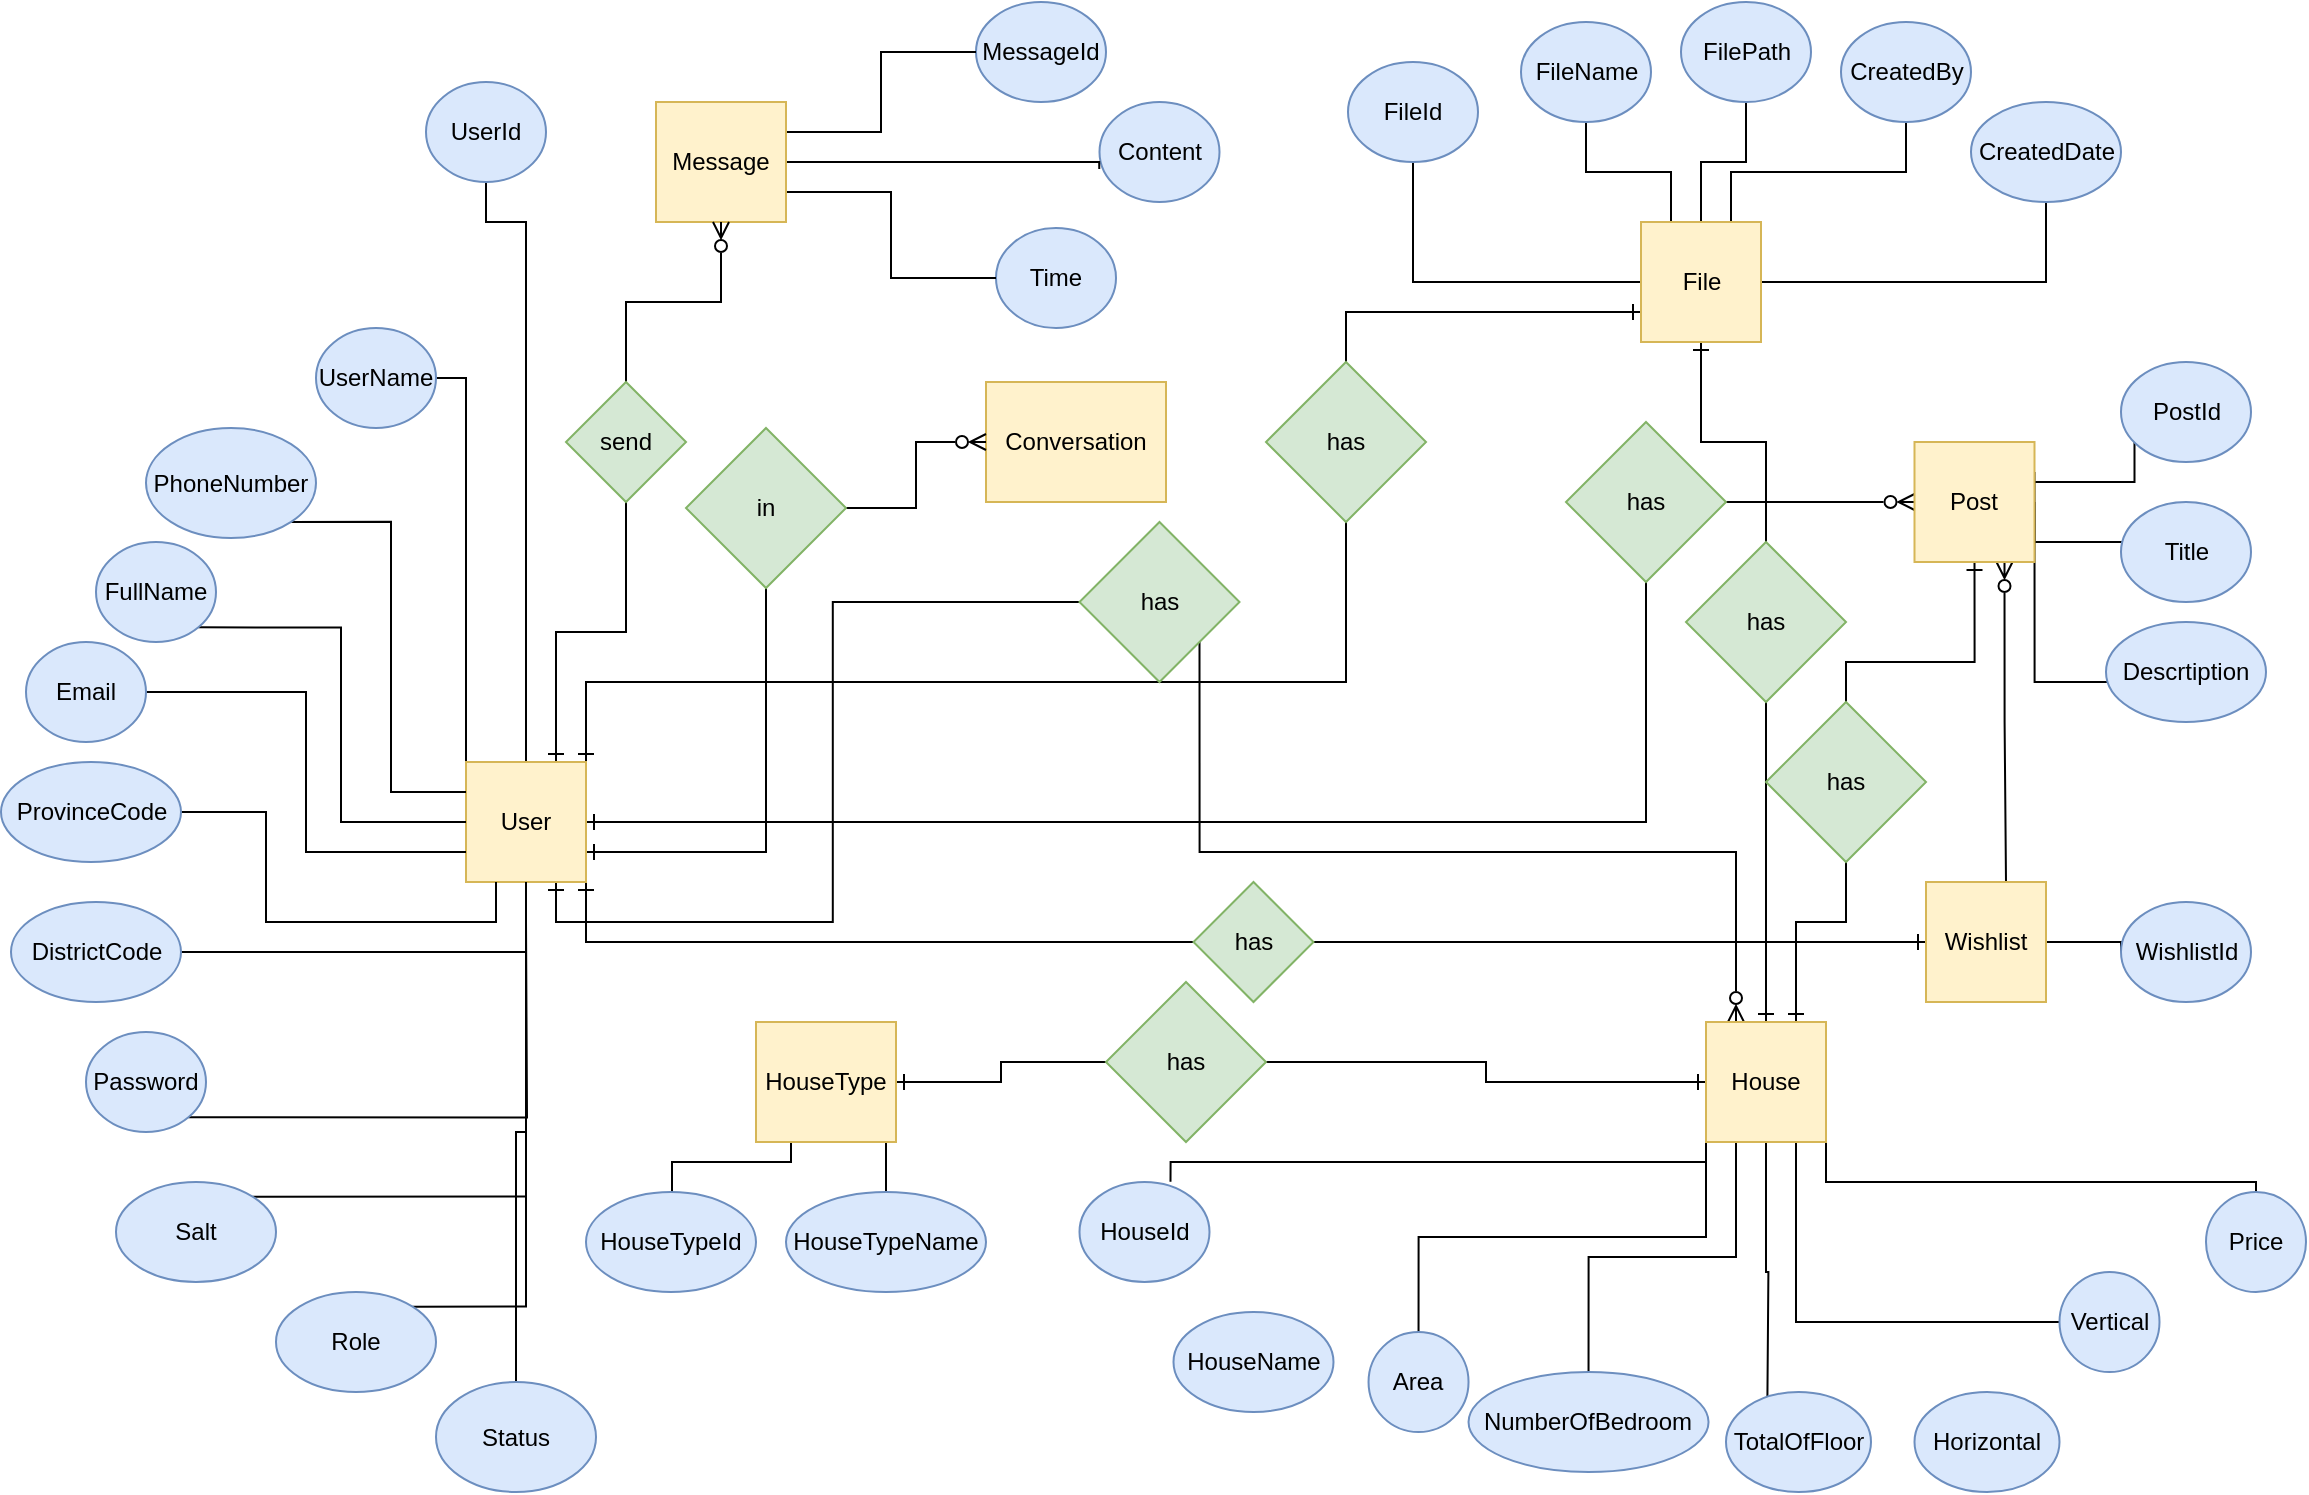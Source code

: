 <mxfile version="19.0.3" type="device"><diagram id="FmdwxySDSCKp9Opaka83" name="Page-1"><mxGraphModel dx="1483" dy="916" grid="1" gridSize="10" guides="1" tooltips="1" connect="1" arrows="1" fold="1" page="1" pageScale="1" pageWidth="850" pageHeight="1100" math="0" shadow="0"><root><mxCell id="0"/><mxCell id="1" parent="0"/><mxCell id="vothqKepjaV7IMrri9B3-199" style="edgeStyle=orthogonalEdgeStyle;rounded=0;orthogonalLoop=1;jettySize=auto;html=1;exitX=1;exitY=0.5;exitDx=0;exitDy=0;entryX=0.5;entryY=1;entryDx=0;entryDy=0;startArrow=ERone;startFill=0;endArrow=none;endFill=0;strokeColor=default;" parent="1" source="vothqKepjaV7IMrri9B3-1" target="vothqKepjaV7IMrri9B3-181" edge="1"><mxGeometry relative="1" as="geometry"><Array as="points"><mxPoint x="930" y="720"/></Array></mxGeometry></mxCell><mxCell id="vothqKepjaV7IMrri9B3-203" style="edgeStyle=orthogonalEdgeStyle;rounded=0;orthogonalLoop=1;jettySize=auto;html=1;exitX=1;exitY=0;exitDx=0;exitDy=0;entryX=0.5;entryY=1;entryDx=0;entryDy=0;startArrow=ERone;startFill=0;endArrow=none;endFill=0;strokeColor=default;" parent="1" source="vothqKepjaV7IMrri9B3-1" target="vothqKepjaV7IMrri9B3-153" edge="1"><mxGeometry relative="1" as="geometry"><Array as="points"><mxPoint x="400" y="650"/><mxPoint x="780" y="650"/></Array></mxGeometry></mxCell><mxCell id="vothqKepjaV7IMrri9B3-208" style="edgeStyle=orthogonalEdgeStyle;rounded=0;orthogonalLoop=1;jettySize=auto;html=1;exitX=0.75;exitY=1;exitDx=0;exitDy=0;entryX=0;entryY=0.5;entryDx=0;entryDy=0;startArrow=ERone;startFill=0;endArrow=none;endFill=0;strokeColor=default;" parent="1" source="vothqKepjaV7IMrri9B3-1" target="vothqKepjaV7IMrri9B3-186" edge="1"><mxGeometry relative="1" as="geometry"/></mxCell><mxCell id="vothqKepjaV7IMrri9B3-209" style="edgeStyle=orthogonalEdgeStyle;rounded=0;orthogonalLoop=1;jettySize=auto;html=1;exitX=1;exitY=0.75;exitDx=0;exitDy=0;entryX=0.5;entryY=1;entryDx=0;entryDy=0;startArrow=ERone;startFill=0;endArrow=none;endFill=0;strokeColor=default;" parent="1" source="vothqKepjaV7IMrri9B3-1" target="vothqKepjaV7IMrri9B3-151" edge="1"><mxGeometry relative="1" as="geometry"/></mxCell><mxCell id="vothqKepjaV7IMrri9B3-241" style="edgeStyle=orthogonalEdgeStyle;rounded=0;orthogonalLoop=1;jettySize=auto;html=1;exitX=0.5;exitY=0;exitDx=0;exitDy=0;entryX=0.5;entryY=1;entryDx=0;entryDy=0;startArrow=none;startFill=0;endArrow=none;endFill=0;strokeColor=default;" parent="1" source="vothqKepjaV7IMrri9B3-1" target="vothqKepjaV7IMrri9B3-2" edge="1"><mxGeometry relative="1" as="geometry"><Array as="points"><mxPoint x="370" y="420"/><mxPoint x="350" y="420"/></Array></mxGeometry></mxCell><mxCell id="vothqKepjaV7IMrri9B3-244" style="edgeStyle=orthogonalEdgeStyle;rounded=0;orthogonalLoop=1;jettySize=auto;html=1;exitX=0.25;exitY=0;exitDx=0;exitDy=0;entryX=1;entryY=0.5;entryDx=0;entryDy=0;startArrow=none;startFill=0;endArrow=none;endFill=0;strokeColor=default;" parent="1" source="vothqKepjaV7IMrri9B3-1" target="vothqKepjaV7IMrri9B3-9" edge="1"><mxGeometry relative="1" as="geometry"><Array as="points"><mxPoint x="340" y="690"/><mxPoint x="340" y="498"/></Array></mxGeometry></mxCell><mxCell id="rPkwIW3yIsVWiHmnb6V8-9" style="edgeStyle=orthogonalEdgeStyle;rounded=0;orthogonalLoop=1;jettySize=auto;html=1;exitX=1;exitY=1;exitDx=0;exitDy=0;entryX=0;entryY=0.5;entryDx=0;entryDy=0;startArrow=ERone;startFill=0;endArrow=none;endFill=0;" parent="1" source="vothqKepjaV7IMrri9B3-1" target="rPkwIW3yIsVWiHmnb6V8-8" edge="1"><mxGeometry relative="1" as="geometry"/></mxCell><mxCell id="sPiIAonS0oE09B1eWnh9-6" style="edgeStyle=orthogonalEdgeStyle;rounded=0;orthogonalLoop=1;jettySize=auto;html=1;exitX=0.75;exitY=0;exitDx=0;exitDy=0;entryX=0.5;entryY=1;entryDx=0;entryDy=0;endArrow=none;endFill=0;startArrow=ERone;startFill=0;" edge="1" parent="1" source="vothqKepjaV7IMrri9B3-1" target="sPiIAonS0oE09B1eWnh9-4"><mxGeometry relative="1" as="geometry"/></mxCell><mxCell id="vothqKepjaV7IMrri9B3-1" value="User" style="rounded=0;whiteSpace=wrap;html=1;fillColor=#fff2cc;strokeColor=#d6b656;" parent="1" vertex="1"><mxGeometry x="340" y="690" width="60" height="60" as="geometry"/></mxCell><mxCell id="vothqKepjaV7IMrri9B3-2" value="UserId" style="ellipse;whiteSpace=wrap;html=1;fillColor=#dae8fc;strokeColor=#6c8ebf;" parent="1" vertex="1"><mxGeometry x="320" y="350" width="60" height="50" as="geometry"/></mxCell><mxCell id="vothqKepjaV7IMrri9B3-250" style="edgeStyle=orthogonalEdgeStyle;rounded=0;orthogonalLoop=1;jettySize=auto;html=1;exitX=1;exitY=1;exitDx=0;exitDy=0;startArrow=none;startFill=0;endArrow=none;endFill=0;strokeColor=default;" parent="1" source="vothqKepjaV7IMrri9B3-3" edge="1"><mxGeometry relative="1" as="geometry"><mxPoint x="370.0" y="770" as="targetPoint"/></mxGeometry></mxCell><mxCell id="vothqKepjaV7IMrri9B3-3" value="Password" style="ellipse;whiteSpace=wrap;html=1;fillColor=#dae8fc;strokeColor=#6c8ebf;" parent="1" vertex="1"><mxGeometry x="150" y="825" width="60" height="50" as="geometry"/></mxCell><mxCell id="vothqKepjaV7IMrri9B3-249" style="edgeStyle=orthogonalEdgeStyle;rounded=0;orthogonalLoop=1;jettySize=auto;html=1;exitX=1;exitY=0.5;exitDx=0;exitDy=0;entryX=0.5;entryY=1;entryDx=0;entryDy=0;startArrow=none;startFill=0;endArrow=none;endFill=0;strokeColor=default;" parent="1" source="vothqKepjaV7IMrri9B3-4" target="vothqKepjaV7IMrri9B3-1" edge="1"><mxGeometry relative="1" as="geometry"/></mxCell><mxCell id="vothqKepjaV7IMrri9B3-4" value="DistrictCode" style="ellipse;whiteSpace=wrap;html=1;fillColor=#dae8fc;strokeColor=#6c8ebf;" parent="1" vertex="1"><mxGeometry x="112.5" y="760" width="85" height="50" as="geometry"/></mxCell><mxCell id="vothqKepjaV7IMrri9B3-248" style="edgeStyle=orthogonalEdgeStyle;rounded=0;orthogonalLoop=1;jettySize=auto;html=1;exitX=1;exitY=0.5;exitDx=0;exitDy=0;entryX=0.25;entryY=1;entryDx=0;entryDy=0;startArrow=none;startFill=0;endArrow=none;endFill=0;strokeColor=default;" parent="1" source="vothqKepjaV7IMrri9B3-5" target="vothqKepjaV7IMrri9B3-1" edge="1"><mxGeometry relative="1" as="geometry"><Array as="points"><mxPoint x="240" y="715"/><mxPoint x="240" y="770"/><mxPoint x="355" y="770"/></Array></mxGeometry></mxCell><mxCell id="vothqKepjaV7IMrri9B3-5" value="ProvinceCode" style="ellipse;whiteSpace=wrap;html=1;fillColor=#dae8fc;strokeColor=#6c8ebf;" parent="1" vertex="1"><mxGeometry x="107.5" y="690" width="90" height="50" as="geometry"/></mxCell><mxCell id="vothqKepjaV7IMrri9B3-247" style="edgeStyle=orthogonalEdgeStyle;rounded=0;orthogonalLoop=1;jettySize=auto;html=1;entryX=0;entryY=0.75;entryDx=0;entryDy=0;startArrow=none;startFill=0;endArrow=none;endFill=0;strokeColor=default;" parent="1" source="vothqKepjaV7IMrri9B3-6" target="vothqKepjaV7IMrri9B3-1" edge="1"><mxGeometry relative="1" as="geometry"/></mxCell><mxCell id="vothqKepjaV7IMrri9B3-6" value="Email" style="ellipse;whiteSpace=wrap;html=1;fillColor=#dae8fc;strokeColor=#6c8ebf;direction=south;" parent="1" vertex="1"><mxGeometry x="120" y="630" width="60" height="50" as="geometry"/></mxCell><mxCell id="vothqKepjaV7IMrri9B3-246" style="edgeStyle=orthogonalEdgeStyle;rounded=0;orthogonalLoop=1;jettySize=auto;html=1;exitX=1;exitY=1;exitDx=0;exitDy=0;entryX=0;entryY=0.5;entryDx=0;entryDy=0;startArrow=none;startFill=0;endArrow=none;endFill=0;strokeColor=default;" parent="1" source="vothqKepjaV7IMrri9B3-7" target="vothqKepjaV7IMrri9B3-1" edge="1"><mxGeometry relative="1" as="geometry"/></mxCell><mxCell id="vothqKepjaV7IMrri9B3-7" value="FullName" style="ellipse;whiteSpace=wrap;html=1;fillColor=#dae8fc;strokeColor=#6c8ebf;" parent="1" vertex="1"><mxGeometry x="155" y="580" width="60" height="50" as="geometry"/></mxCell><mxCell id="vothqKepjaV7IMrri9B3-245" style="edgeStyle=orthogonalEdgeStyle;rounded=0;orthogonalLoop=1;jettySize=auto;html=1;exitX=1;exitY=1;exitDx=0;exitDy=0;entryX=0;entryY=0.25;entryDx=0;entryDy=0;startArrow=none;startFill=0;endArrow=none;endFill=0;strokeColor=default;" parent="1" source="vothqKepjaV7IMrri9B3-8" target="vothqKepjaV7IMrri9B3-1" edge="1"><mxGeometry relative="1" as="geometry"/></mxCell><mxCell id="vothqKepjaV7IMrri9B3-8" value="PhoneNumber" style="ellipse;whiteSpace=wrap;html=1;fillColor=#dae8fc;strokeColor=#6c8ebf;" parent="1" vertex="1"><mxGeometry x="180" y="523" width="85" height="55" as="geometry"/></mxCell><mxCell id="vothqKepjaV7IMrri9B3-9" value="UserName" style="ellipse;whiteSpace=wrap;html=1;fillColor=#dae8fc;strokeColor=#6c8ebf;" parent="1" vertex="1"><mxGeometry x="265" y="473" width="60" height="50" as="geometry"/></mxCell><mxCell id="vothqKepjaV7IMrri9B3-251" style="edgeStyle=orthogonalEdgeStyle;rounded=0;orthogonalLoop=1;jettySize=auto;html=1;exitX=1;exitY=0;exitDx=0;exitDy=0;entryX=0.5;entryY=1;entryDx=0;entryDy=0;startArrow=none;startFill=0;endArrow=none;endFill=0;strokeColor=default;" parent="1" source="vothqKepjaV7IMrri9B3-10" target="vothqKepjaV7IMrri9B3-1" edge="1"><mxGeometry relative="1" as="geometry"/></mxCell><mxCell id="vothqKepjaV7IMrri9B3-10" value="Salt" style="ellipse;whiteSpace=wrap;html=1;fillColor=#dae8fc;strokeColor=#6c8ebf;" parent="1" vertex="1"><mxGeometry x="165" y="900" width="80" height="50" as="geometry"/></mxCell><mxCell id="vothqKepjaV7IMrri9B3-252" style="edgeStyle=orthogonalEdgeStyle;rounded=0;orthogonalLoop=1;jettySize=auto;html=1;exitX=1;exitY=0;exitDx=0;exitDy=0;startArrow=none;startFill=0;endArrow=none;endFill=0;strokeColor=default;" parent="1" source="vothqKepjaV7IMrri9B3-12" target="vothqKepjaV7IMrri9B3-1" edge="1"><mxGeometry relative="1" as="geometry"/></mxCell><mxCell id="vothqKepjaV7IMrri9B3-12" value="Role" style="ellipse;whiteSpace=wrap;html=1;fillColor=#dae8fc;strokeColor=#6c8ebf;" parent="1" vertex="1"><mxGeometry x="245" y="955" width="80" height="50" as="geometry"/></mxCell><mxCell id="vothqKepjaV7IMrri9B3-253" style="edgeStyle=orthogonalEdgeStyle;rounded=0;orthogonalLoop=1;jettySize=auto;html=1;exitX=0.5;exitY=0;exitDx=0;exitDy=0;entryX=0.5;entryY=1;entryDx=0;entryDy=0;startArrow=none;startFill=0;endArrow=none;endFill=0;strokeColor=default;" parent="1" source="vothqKepjaV7IMrri9B3-13" target="vothqKepjaV7IMrri9B3-1" edge="1"><mxGeometry relative="1" as="geometry"/></mxCell><mxCell id="vothqKepjaV7IMrri9B3-13" value="Status" style="ellipse;whiteSpace=wrap;html=1;fillColor=#dae8fc;strokeColor=#6c8ebf;" parent="1" vertex="1"><mxGeometry x="325" y="1000" width="80" height="55" as="geometry"/></mxCell><mxCell id="vothqKepjaV7IMrri9B3-56" value="Conversation" style="rounded=0;whiteSpace=wrap;html=1;fillColor=#fff2cc;strokeColor=#d6b656;" parent="1" vertex="1"><mxGeometry x="600" y="500" width="90" height="60" as="geometry"/></mxCell><mxCell id="vothqKepjaV7IMrri9B3-57" value="Time" style="ellipse;whiteSpace=wrap;html=1;fillColor=#dae8fc;strokeColor=#6c8ebf;" parent="1" vertex="1"><mxGeometry x="605" y="423" width="60" height="50" as="geometry"/></mxCell><mxCell id="vothqKepjaV7IMrri9B3-62" value="MessageId" style="ellipse;whiteSpace=wrap;html=1;fillColor=#dae8fc;strokeColor=#6c8ebf;" parent="1" vertex="1"><mxGeometry x="595" y="310" width="65" height="50" as="geometry"/></mxCell><mxCell id="vothqKepjaV7IMrri9B3-79" value="Content&lt;br&gt;" style="ellipse;whiteSpace=wrap;html=1;fillColor=#dae8fc;strokeColor=#6c8ebf;" parent="1" vertex="1"><mxGeometry x="656.75" y="360" width="60" height="50" as="geometry"/></mxCell><mxCell id="vothqKepjaV7IMrri9B3-92" style="edgeStyle=orthogonalEdgeStyle;rounded=0;orthogonalLoop=1;jettySize=auto;html=1;exitX=0;exitY=0.5;exitDx=0;exitDy=0;startArrow=none;startFill=0;endArrow=none;endFill=0;strokeColor=default;" parent="1" source="vothqKepjaV7IMrri9B3-86" target="vothqKepjaV7IMrri9B3-87" edge="1"><mxGeometry relative="1" as="geometry"/></mxCell><mxCell id="vothqKepjaV7IMrri9B3-93" style="edgeStyle=orthogonalEdgeStyle;rounded=0;orthogonalLoop=1;jettySize=auto;html=1;exitX=0.25;exitY=0;exitDx=0;exitDy=0;startArrow=none;startFill=0;endArrow=none;endFill=0;strokeColor=default;" parent="1" source="vothqKepjaV7IMrri9B3-86" target="vothqKepjaV7IMrri9B3-88" edge="1"><mxGeometry relative="1" as="geometry"/></mxCell><mxCell id="vothqKepjaV7IMrri9B3-94" style="edgeStyle=orthogonalEdgeStyle;rounded=0;orthogonalLoop=1;jettySize=auto;html=1;exitX=0.5;exitY=0;exitDx=0;exitDy=0;startArrow=none;startFill=0;endArrow=none;endFill=0;strokeColor=default;" parent="1" source="vothqKepjaV7IMrri9B3-86" target="vothqKepjaV7IMrri9B3-89" edge="1"><mxGeometry relative="1" as="geometry"/></mxCell><mxCell id="vothqKepjaV7IMrri9B3-95" style="edgeStyle=orthogonalEdgeStyle;rounded=0;orthogonalLoop=1;jettySize=auto;html=1;exitX=0.75;exitY=0;exitDx=0;exitDy=0;startArrow=none;startFill=0;endArrow=none;endFill=0;strokeColor=default;" parent="1" source="vothqKepjaV7IMrri9B3-86" target="vothqKepjaV7IMrri9B3-90" edge="1"><mxGeometry relative="1" as="geometry"/></mxCell><mxCell id="vothqKepjaV7IMrri9B3-96" style="edgeStyle=orthogonalEdgeStyle;rounded=0;orthogonalLoop=1;jettySize=auto;html=1;exitX=1;exitY=0.5;exitDx=0;exitDy=0;entryX=0.5;entryY=1;entryDx=0;entryDy=0;startArrow=none;startFill=0;endArrow=none;endFill=0;strokeColor=default;" parent="1" source="vothqKepjaV7IMrri9B3-86" target="vothqKepjaV7IMrri9B3-91" edge="1"><mxGeometry relative="1" as="geometry"/></mxCell><mxCell id="vothqKepjaV7IMrri9B3-206" style="edgeStyle=orthogonalEdgeStyle;rounded=0;orthogonalLoop=1;jettySize=auto;html=1;exitX=0;exitY=0.75;exitDx=0;exitDy=0;startArrow=ERone;startFill=0;endArrow=none;endFill=0;strokeColor=default;" parent="1" source="vothqKepjaV7IMrri9B3-86" target="vothqKepjaV7IMrri9B3-153" edge="1"><mxGeometry relative="1" as="geometry"/></mxCell><mxCell id="vothqKepjaV7IMrri9B3-215" style="edgeStyle=orthogonalEdgeStyle;rounded=0;orthogonalLoop=1;jettySize=auto;html=1;exitX=0.5;exitY=1;exitDx=0;exitDy=0;entryX=0.5;entryY=0;entryDx=0;entryDy=0;startArrow=ERone;startFill=0;endArrow=none;endFill=0;strokeColor=default;" parent="1" source="vothqKepjaV7IMrri9B3-86" target="vothqKepjaV7IMrri9B3-152" edge="1"><mxGeometry relative="1" as="geometry"/></mxCell><mxCell id="vothqKepjaV7IMrri9B3-86" value="File" style="rounded=0;whiteSpace=wrap;html=1;fillColor=#fff2cc;strokeColor=#d6b656;" parent="1" vertex="1"><mxGeometry x="927.5" y="420" width="60" height="60" as="geometry"/></mxCell><mxCell id="vothqKepjaV7IMrri9B3-87" value="FileId" style="ellipse;whiteSpace=wrap;html=1;fillColor=#dae8fc;strokeColor=#6c8ebf;" parent="1" vertex="1"><mxGeometry x="781" y="340" width="65" height="50" as="geometry"/></mxCell><mxCell id="vothqKepjaV7IMrri9B3-88" value="FileName" style="ellipse;whiteSpace=wrap;html=1;fillColor=#dae8fc;strokeColor=#6c8ebf;" parent="1" vertex="1"><mxGeometry x="867.5" y="320" width="65" height="50" as="geometry"/></mxCell><mxCell id="vothqKepjaV7IMrri9B3-89" value="FilePath" style="ellipse;whiteSpace=wrap;html=1;fillColor=#dae8fc;strokeColor=#6c8ebf;" parent="1" vertex="1"><mxGeometry x="947.5" y="310" width="65" height="50" as="geometry"/></mxCell><mxCell id="vothqKepjaV7IMrri9B3-90" value="CreatedBy" style="ellipse;whiteSpace=wrap;html=1;fillColor=#dae8fc;strokeColor=#6c8ebf;" parent="1" vertex="1"><mxGeometry x="1027.5" y="320" width="65" height="50" as="geometry"/></mxCell><mxCell id="vothqKepjaV7IMrri9B3-91" value="CreatedDate" style="ellipse;whiteSpace=wrap;html=1;fillColor=#dae8fc;strokeColor=#6c8ebf;" parent="1" vertex="1"><mxGeometry x="1092.5" y="360" width="75" height="50" as="geometry"/></mxCell><mxCell id="vothqKepjaV7IMrri9B3-106" style="edgeStyle=orthogonalEdgeStyle;rounded=0;orthogonalLoop=1;jettySize=auto;html=1;exitX=0.5;exitY=0;exitDx=0;exitDy=0;entryX=0;entryY=0.5;entryDx=0;entryDy=0;startArrow=none;startFill=0;endArrow=none;endFill=0;strokeColor=default;" parent="1" source="vothqKepjaV7IMrri9B3-98" target="vothqKepjaV7IMrri9B3-99" edge="1"><mxGeometry relative="1" as="geometry"><Array as="points"><mxPoint x="1094.25" y="550"/><mxPoint x="1174.25" y="550"/><mxPoint x="1174.25" y="520"/><mxPoint x="1204.25" y="520"/></Array></mxGeometry></mxCell><mxCell id="vothqKepjaV7IMrri9B3-107" style="edgeStyle=orthogonalEdgeStyle;rounded=0;orthogonalLoop=1;jettySize=auto;html=1;exitX=1;exitY=0.25;exitDx=0;exitDy=0;entryX=0;entryY=0.5;entryDx=0;entryDy=0;startArrow=none;startFill=0;endArrow=none;endFill=0;strokeColor=default;" parent="1" source="vothqKepjaV7IMrri9B3-98" target="vothqKepjaV7IMrri9B3-100" edge="1"><mxGeometry relative="1" as="geometry"><Array as="points"><mxPoint x="1124.25" y="580"/><mxPoint x="1204.25" y="580"/></Array></mxGeometry></mxCell><mxCell id="vothqKepjaV7IMrri9B3-108" style="edgeStyle=orthogonalEdgeStyle;rounded=0;orthogonalLoop=1;jettySize=auto;html=1;exitX=1;exitY=0.5;exitDx=0;exitDy=0;startArrow=none;startFill=0;endArrow=none;endFill=0;strokeColor=default;" parent="1" source="vothqKepjaV7IMrri9B3-98" target="vothqKepjaV7IMrri9B3-104" edge="1"><mxGeometry relative="1" as="geometry"><Array as="points"><mxPoint x="1124.25" y="650"/></Array></mxGeometry></mxCell><mxCell id="vothqKepjaV7IMrri9B3-200" style="edgeStyle=orthogonalEdgeStyle;rounded=0;orthogonalLoop=1;jettySize=auto;html=1;exitX=0;exitY=0.5;exitDx=0;exitDy=0;entryX=1;entryY=0.5;entryDx=0;entryDy=0;startArrow=ERzeroToMany;startFill=0;endArrow=none;endFill=0;strokeColor=default;" parent="1" source="vothqKepjaV7IMrri9B3-98" target="vothqKepjaV7IMrri9B3-181" edge="1"><mxGeometry relative="1" as="geometry"/></mxCell><mxCell id="vothqKepjaV7IMrri9B3-217" style="edgeStyle=orthogonalEdgeStyle;rounded=0;orthogonalLoop=1;jettySize=auto;html=1;exitX=0.5;exitY=1;exitDx=0;exitDy=0;entryX=0.5;entryY=0;entryDx=0;entryDy=0;startArrow=ERone;startFill=0;endArrow=none;endFill=0;strokeColor=default;" parent="1" source="vothqKepjaV7IMrri9B3-98" target="vothqKepjaV7IMrri9B3-170" edge="1"><mxGeometry relative="1" as="geometry"><Array as="points"><mxPoint x="1094" y="640"/><mxPoint x="1030" y="640"/></Array></mxGeometry></mxCell><mxCell id="rPkwIW3yIsVWiHmnb6V8-12" style="edgeStyle=orthogonalEdgeStyle;rounded=0;orthogonalLoop=1;jettySize=auto;html=1;exitX=0.75;exitY=1;exitDx=0;exitDy=0;entryX=0.75;entryY=0;entryDx=0;entryDy=0;startArrow=ERzeroToMany;startFill=0;endArrow=none;endFill=0;" parent="1" source="vothqKepjaV7IMrri9B3-98" target="rPkwIW3yIsVWiHmnb6V8-2" edge="1"><mxGeometry relative="1" as="geometry"><Array as="points"><mxPoint x="1109" y="670"/><mxPoint x="1110" y="750"/></Array></mxGeometry></mxCell><mxCell id="vothqKepjaV7IMrri9B3-98" value="Post" style="rounded=0;whiteSpace=wrap;html=1;fillColor=#fff2cc;strokeColor=#d6b656;" parent="1" vertex="1"><mxGeometry x="1064.25" y="530" width="60" height="60" as="geometry"/></mxCell><mxCell id="vothqKepjaV7IMrri9B3-99" value="PostId" style="ellipse;whiteSpace=wrap;html=1;fillColor=#dae8fc;strokeColor=#6c8ebf;" parent="1" vertex="1"><mxGeometry x="1167.5" y="490" width="65" height="50" as="geometry"/></mxCell><mxCell id="vothqKepjaV7IMrri9B3-100" value="Title" style="ellipse;whiteSpace=wrap;html=1;fillColor=#dae8fc;strokeColor=#6c8ebf;" parent="1" vertex="1"><mxGeometry x="1167.5" y="560" width="65" height="50" as="geometry"/></mxCell><mxCell id="vothqKepjaV7IMrri9B3-104" value="Descrtiption" style="ellipse;whiteSpace=wrap;html=1;fillColor=#dae8fc;strokeColor=#6c8ebf;" parent="1" vertex="1"><mxGeometry x="1160" y="620" width="80" height="50" as="geometry"/></mxCell><mxCell id="vothqKepjaV7IMrri9B3-138" style="edgeStyle=orthogonalEdgeStyle;rounded=0;orthogonalLoop=1;jettySize=auto;html=1;exitX=0;exitY=1;exitDx=0;exitDy=0;startArrow=none;startFill=0;endArrow=none;endFill=0;strokeColor=default;" parent="1" source="vothqKepjaV7IMrri9B3-111" target="vothqKepjaV7IMrri9B3-123" edge="1"><mxGeometry relative="1" as="geometry"/></mxCell><mxCell id="vothqKepjaV7IMrri9B3-148" style="edgeStyle=orthogonalEdgeStyle;rounded=0;orthogonalLoop=1;jettySize=auto;html=1;exitX=0.25;exitY=1;exitDx=0;exitDy=0;startArrow=none;startFill=0;endArrow=none;endFill=0;strokeColor=default;" parent="1" source="vothqKepjaV7IMrri9B3-111" target="vothqKepjaV7IMrri9B3-124" edge="1"><mxGeometry relative="1" as="geometry"/></mxCell><mxCell id="vothqKepjaV7IMrri9B3-166" style="edgeStyle=orthogonalEdgeStyle;rounded=0;orthogonalLoop=1;jettySize=auto;html=1;exitX=0.5;exitY=0;exitDx=0;exitDy=0;startArrow=ERone;startFill=0;endArrow=none;endFill=0;strokeColor=default;" parent="1" source="vothqKepjaV7IMrri9B3-111" target="vothqKepjaV7IMrri9B3-152" edge="1"><mxGeometry relative="1" as="geometry"/></mxCell><mxCell id="vothqKepjaV7IMrri9B3-216" style="edgeStyle=orthogonalEdgeStyle;rounded=0;orthogonalLoop=1;jettySize=auto;html=1;exitX=0.75;exitY=0;exitDx=0;exitDy=0;entryX=0.5;entryY=1;entryDx=0;entryDy=0;startArrow=ERone;startFill=0;endArrow=none;endFill=0;strokeColor=default;" parent="1" source="vothqKepjaV7IMrri9B3-111" target="vothqKepjaV7IMrri9B3-170" edge="1"><mxGeometry relative="1" as="geometry"><Array as="points"><mxPoint x="1005" y="770"/><mxPoint x="1030" y="770"/></Array></mxGeometry></mxCell><mxCell id="vothqKepjaV7IMrri9B3-219" style="edgeStyle=orthogonalEdgeStyle;rounded=0;orthogonalLoop=1;jettySize=auto;html=1;exitX=0.25;exitY=0;exitDx=0;exitDy=0;entryX=1;entryY=1;entryDx=0;entryDy=0;startArrow=ERzeroToMany;startFill=0;endArrow=none;endFill=0;strokeColor=default;" parent="1" source="vothqKepjaV7IMrri9B3-111" target="vothqKepjaV7IMrri9B3-186" edge="1"><mxGeometry relative="1" as="geometry"/></mxCell><mxCell id="vothqKepjaV7IMrri9B3-228" style="edgeStyle=orthogonalEdgeStyle;rounded=0;orthogonalLoop=1;jettySize=auto;html=1;exitX=0;exitY=0.75;exitDx=0;exitDy=0;entryX=0.7;entryY=-0.003;entryDx=0;entryDy=0;entryPerimeter=0;startArrow=none;startFill=0;endArrow=none;endFill=0;strokeColor=default;" parent="1" source="vothqKepjaV7IMrri9B3-111" target="vothqKepjaV7IMrri9B3-112" edge="1"><mxGeometry relative="1" as="geometry"><Array as="points"><mxPoint x="960" y="890"/><mxPoint x="692" y="890"/></Array></mxGeometry></mxCell><mxCell id="vothqKepjaV7IMrri9B3-231" style="edgeStyle=orthogonalEdgeStyle;rounded=0;orthogonalLoop=1;jettySize=auto;html=1;exitX=0.5;exitY=1;exitDx=0;exitDy=0;startArrow=none;startFill=0;endArrow=none;endFill=0;strokeColor=default;" parent="1" source="vothqKepjaV7IMrri9B3-111" edge="1"><mxGeometry relative="1" as="geometry"><mxPoint x="990.692" y="1010" as="targetPoint"/></mxGeometry></mxCell><mxCell id="vothqKepjaV7IMrri9B3-239" style="edgeStyle=orthogonalEdgeStyle;rounded=0;orthogonalLoop=1;jettySize=auto;html=1;exitX=0.75;exitY=1;exitDx=0;exitDy=0;entryX=0;entryY=0.5;entryDx=0;entryDy=0;startArrow=none;startFill=0;endArrow=none;endFill=0;strokeColor=default;" parent="1" source="vothqKepjaV7IMrri9B3-111" target="vothqKepjaV7IMrri9B3-128" edge="1"><mxGeometry relative="1" as="geometry"/></mxCell><mxCell id="vothqKepjaV7IMrri9B3-240" style="edgeStyle=orthogonalEdgeStyle;rounded=0;orthogonalLoop=1;jettySize=auto;html=1;exitX=1;exitY=1;exitDx=0;exitDy=0;startArrow=none;startFill=0;endArrow=none;endFill=0;strokeColor=default;" parent="1" source="vothqKepjaV7IMrri9B3-111" target="vothqKepjaV7IMrri9B3-129" edge="1"><mxGeometry relative="1" as="geometry"><Array as="points"><mxPoint x="1020" y="900"/><mxPoint x="1235" y="900"/></Array></mxGeometry></mxCell><mxCell id="rPkwIW3yIsVWiHmnb6V8-7" style="edgeStyle=orthogonalEdgeStyle;rounded=0;orthogonalLoop=1;jettySize=auto;html=1;exitX=0;exitY=0.5;exitDx=0;exitDy=0;endArrow=none;endFill=0;startArrow=ERone;startFill=0;" parent="1" source="vothqKepjaV7IMrri9B3-111" target="vothqKepjaV7IMrri9B3-178" edge="1"><mxGeometry relative="1" as="geometry"/></mxCell><mxCell id="vothqKepjaV7IMrri9B3-111" value="House" style="rounded=0;whiteSpace=wrap;html=1;fillColor=#fff2cc;strokeColor=#d6b656;" parent="1" vertex="1"><mxGeometry x="960" y="820" width="60" height="60" as="geometry"/></mxCell><mxCell id="vothqKepjaV7IMrri9B3-112" value="HouseId" style="ellipse;whiteSpace=wrap;html=1;fillColor=#dae8fc;strokeColor=#6c8ebf;" parent="1" vertex="1"><mxGeometry x="646.75" y="900" width="65" height="50" as="geometry"/></mxCell><mxCell id="vothqKepjaV7IMrri9B3-120" value="HouseName" style="ellipse;whiteSpace=wrap;html=1;fillColor=#dae8fc;strokeColor=#6c8ebf;" parent="1" vertex="1"><mxGeometry x="693.75" y="965" width="80" height="50" as="geometry"/></mxCell><mxCell id="vothqKepjaV7IMrri9B3-123" value="Area" style="ellipse;whiteSpace=wrap;html=1;fillColor=#dae8fc;strokeColor=#6c8ebf;" parent="1" vertex="1"><mxGeometry x="791.27" y="975" width="50" height="50" as="geometry"/></mxCell><mxCell id="vothqKepjaV7IMrri9B3-124" value="NumberOfBedroom" style="ellipse;whiteSpace=wrap;html=1;fillColor=#dae8fc;strokeColor=#6c8ebf;" parent="1" vertex="1"><mxGeometry x="841.27" y="995" width="120" height="50" as="geometry"/></mxCell><mxCell id="vothqKepjaV7IMrri9B3-125" value="TotalOfFloor" style="ellipse;whiteSpace=wrap;html=1;fillColor=#dae8fc;strokeColor=#6c8ebf;" parent="1" vertex="1"><mxGeometry x="970" y="1005" width="72.5" height="50" as="geometry"/></mxCell><mxCell id="vothqKepjaV7IMrri9B3-127" value="Horizontal" style="ellipse;whiteSpace=wrap;html=1;fillColor=#dae8fc;strokeColor=#6c8ebf;" parent="1" vertex="1"><mxGeometry x="1064.25" y="1005" width="72.5" height="50" as="geometry"/></mxCell><mxCell id="vothqKepjaV7IMrri9B3-128" value="Vertical" style="ellipse;whiteSpace=wrap;html=1;fillColor=#dae8fc;strokeColor=#6c8ebf;" parent="1" vertex="1"><mxGeometry x="1136.75" y="945" width="50" height="50" as="geometry"/></mxCell><mxCell id="vothqKepjaV7IMrri9B3-129" value="Price" style="ellipse;whiteSpace=wrap;html=1;fillColor=#dae8fc;strokeColor=#6c8ebf;" parent="1" vertex="1"><mxGeometry x="1210" y="905" width="50" height="50" as="geometry"/></mxCell><mxCell id="sPiIAonS0oE09B1eWnh9-9" style="edgeStyle=orthogonalEdgeStyle;rounded=0;orthogonalLoop=1;jettySize=auto;html=1;exitX=1;exitY=0.5;exitDx=0;exitDy=0;entryX=0;entryY=0.5;entryDx=0;entryDy=0;startArrow=none;startFill=0;endArrow=ERzeroToMany;endFill=0;" edge="1" parent="1" source="vothqKepjaV7IMrri9B3-151" target="vothqKepjaV7IMrri9B3-56"><mxGeometry relative="1" as="geometry"/></mxCell><mxCell id="vothqKepjaV7IMrri9B3-151" value="in" style="rhombus;whiteSpace=wrap;html=1;fillColor=#d5e8d4;strokeColor=#82b366;" parent="1" vertex="1"><mxGeometry x="450" y="523" width="80" height="80" as="geometry"/></mxCell><mxCell id="vothqKepjaV7IMrri9B3-152" value="has" style="rhombus;whiteSpace=wrap;html=1;fillColor=#d5e8d4;strokeColor=#82b366;" parent="1" vertex="1"><mxGeometry x="950" y="580" width="80" height="80" as="geometry"/></mxCell><mxCell id="vothqKepjaV7IMrri9B3-153" value="has" style="rhombus;whiteSpace=wrap;html=1;fillColor=#d5e8d4;strokeColor=#82b366;" parent="1" vertex="1"><mxGeometry x="740" y="490" width="80" height="80" as="geometry"/></mxCell><mxCell id="vothqKepjaV7IMrri9B3-170" value="has" style="rhombus;whiteSpace=wrap;html=1;fillColor=#d5e8d4;strokeColor=#82b366;" parent="1" vertex="1"><mxGeometry x="990" y="660" width="80" height="80" as="geometry"/></mxCell><mxCell id="vothqKepjaV7IMrri9B3-176" style="edgeStyle=orthogonalEdgeStyle;rounded=0;orthogonalLoop=1;jettySize=auto;html=1;exitX=0.25;exitY=1;exitDx=0;exitDy=0;startArrow=none;startFill=0;endArrow=none;endFill=0;strokeColor=default;" parent="1" source="vothqKepjaV7IMrri9B3-173" target="vothqKepjaV7IMrri9B3-174" edge="1"><mxGeometry relative="1" as="geometry"><Array as="points"><mxPoint x="503" y="890"/><mxPoint x="443" y="890"/></Array></mxGeometry></mxCell><mxCell id="vothqKepjaV7IMrri9B3-177" style="edgeStyle=orthogonalEdgeStyle;rounded=0;orthogonalLoop=1;jettySize=auto;html=1;exitX=0.75;exitY=1;exitDx=0;exitDy=0;startArrow=none;startFill=0;endArrow=none;endFill=0;strokeColor=default;" parent="1" source="vothqKepjaV7IMrri9B3-173" target="vothqKepjaV7IMrri9B3-175" edge="1"><mxGeometry relative="1" as="geometry"><Array as="points"><mxPoint x="550" y="880"/></Array></mxGeometry></mxCell><mxCell id="vothqKepjaV7IMrri9B3-230" style="edgeStyle=orthogonalEdgeStyle;rounded=0;orthogonalLoop=1;jettySize=auto;html=1;exitX=1;exitY=0.5;exitDx=0;exitDy=0;startArrow=ERone;startFill=0;endArrow=none;endFill=0;strokeColor=default;" parent="1" source="vothqKepjaV7IMrri9B3-173" target="vothqKepjaV7IMrri9B3-178" edge="1"><mxGeometry relative="1" as="geometry"/></mxCell><mxCell id="vothqKepjaV7IMrri9B3-173" value="HouseType" style="rounded=0;whiteSpace=wrap;html=1;fillColor=#fff2cc;strokeColor=#d6b656;" parent="1" vertex="1"><mxGeometry x="485" y="820" width="70" height="60" as="geometry"/></mxCell><mxCell id="vothqKepjaV7IMrri9B3-174" value="HouseTypeId" style="ellipse;whiteSpace=wrap;html=1;fillColor=#dae8fc;strokeColor=#6c8ebf;" parent="1" vertex="1"><mxGeometry x="400" y="905" width="85" height="50" as="geometry"/></mxCell><mxCell id="vothqKepjaV7IMrri9B3-175" value="HouseTypeName" style="ellipse;whiteSpace=wrap;html=1;fillColor=#dae8fc;strokeColor=#6c8ebf;" parent="1" vertex="1"><mxGeometry x="500" y="905" width="100" height="50" as="geometry"/></mxCell><mxCell id="vothqKepjaV7IMrri9B3-178" value="has" style="rhombus;whiteSpace=wrap;html=1;fillColor=#d5e8d4;strokeColor=#82b366;" parent="1" vertex="1"><mxGeometry x="660" y="800" width="80" height="80" as="geometry"/></mxCell><mxCell id="vothqKepjaV7IMrri9B3-181" value="has" style="rhombus;whiteSpace=wrap;html=1;fillColor=#d5e8d4;strokeColor=#82b366;" parent="1" vertex="1"><mxGeometry x="890" y="520" width="80" height="80" as="geometry"/></mxCell><mxCell id="vothqKepjaV7IMrri9B3-186" value="has" style="rhombus;whiteSpace=wrap;html=1;fillColor=#d5e8d4;strokeColor=#82b366;" parent="1" vertex="1"><mxGeometry x="646.75" y="570" width="80" height="80" as="geometry"/></mxCell><mxCell id="rPkwIW3yIsVWiHmnb6V8-6" style="edgeStyle=orthogonalEdgeStyle;rounded=0;orthogonalLoop=1;jettySize=auto;html=1;exitX=1;exitY=0.5;exitDx=0;exitDy=0;entryX=0;entryY=0.5;entryDx=0;entryDy=0;endArrow=none;endFill=0;" parent="1" source="rPkwIW3yIsVWiHmnb6V8-2" target="rPkwIW3yIsVWiHmnb6V8-3" edge="1"><mxGeometry relative="1" as="geometry"/></mxCell><mxCell id="rPkwIW3yIsVWiHmnb6V8-11" style="edgeStyle=orthogonalEdgeStyle;rounded=0;orthogonalLoop=1;jettySize=auto;html=1;exitX=0;exitY=0.5;exitDx=0;exitDy=0;entryX=1;entryY=0.5;entryDx=0;entryDy=0;startArrow=ERone;startFill=0;endArrow=none;endFill=0;" parent="1" source="rPkwIW3yIsVWiHmnb6V8-2" target="rPkwIW3yIsVWiHmnb6V8-8" edge="1"><mxGeometry relative="1" as="geometry"/></mxCell><mxCell id="rPkwIW3yIsVWiHmnb6V8-2" value="Wishlist" style="rounded=0;whiteSpace=wrap;html=1;fillColor=#fff2cc;strokeColor=#d6b656;" parent="1" vertex="1"><mxGeometry x="1070" y="750" width="60" height="60" as="geometry"/></mxCell><mxCell id="rPkwIW3yIsVWiHmnb6V8-3" value="WishlistId" style="ellipse;whiteSpace=wrap;html=1;fillColor=#dae8fc;strokeColor=#6c8ebf;" parent="1" vertex="1"><mxGeometry x="1167.5" y="760" width="65" height="50" as="geometry"/></mxCell><mxCell id="rPkwIW3yIsVWiHmnb6V8-8" value="has" style="rhombus;whiteSpace=wrap;html=1;fillColor=#d5e8d4;strokeColor=#82b366;" parent="1" vertex="1"><mxGeometry x="703.75" y="750" width="60" height="60" as="geometry"/></mxCell><mxCell id="sPiIAonS0oE09B1eWnh9-10" style="edgeStyle=orthogonalEdgeStyle;rounded=0;orthogonalLoop=1;jettySize=auto;html=1;exitX=1;exitY=0.25;exitDx=0;exitDy=0;entryX=0;entryY=0.5;entryDx=0;entryDy=0;startArrow=none;startFill=0;endArrow=none;endFill=0;" edge="1" parent="1" source="sPiIAonS0oE09B1eWnh9-1" target="vothqKepjaV7IMrri9B3-62"><mxGeometry relative="1" as="geometry"/></mxCell><mxCell id="sPiIAonS0oE09B1eWnh9-12" style="edgeStyle=orthogonalEdgeStyle;rounded=0;orthogonalLoop=1;jettySize=auto;html=1;exitX=1;exitY=0.5;exitDx=0;exitDy=0;entryX=-0.002;entryY=0.671;entryDx=0;entryDy=0;entryPerimeter=0;startArrow=none;startFill=0;endArrow=none;endFill=0;" edge="1" parent="1" source="sPiIAonS0oE09B1eWnh9-1" target="vothqKepjaV7IMrri9B3-79"><mxGeometry relative="1" as="geometry"><Array as="points"><mxPoint x="657" y="390"/></Array></mxGeometry></mxCell><mxCell id="sPiIAonS0oE09B1eWnh9-13" style="edgeStyle=orthogonalEdgeStyle;rounded=0;orthogonalLoop=1;jettySize=auto;html=1;exitX=1;exitY=0.75;exitDx=0;exitDy=0;entryX=0;entryY=0.5;entryDx=0;entryDy=0;startArrow=none;startFill=0;endArrow=none;endFill=0;" edge="1" parent="1" source="sPiIAonS0oE09B1eWnh9-1" target="vothqKepjaV7IMrri9B3-57"><mxGeometry relative="1" as="geometry"/></mxCell><mxCell id="sPiIAonS0oE09B1eWnh9-1" value="Message" style="rounded=0;whiteSpace=wrap;html=1;fillColor=#fff2cc;strokeColor=#d6b656;" vertex="1" parent="1"><mxGeometry x="435" y="360" width="65" height="60" as="geometry"/></mxCell><mxCell id="sPiIAonS0oE09B1eWnh9-8" style="edgeStyle=orthogonalEdgeStyle;rounded=0;orthogonalLoop=1;jettySize=auto;html=1;exitX=0.5;exitY=0;exitDx=0;exitDy=0;startArrow=none;startFill=0;endArrow=ERzeroToMany;endFill=0;" edge="1" parent="1" source="sPiIAonS0oE09B1eWnh9-4" target="sPiIAonS0oE09B1eWnh9-1"><mxGeometry relative="1" as="geometry"/></mxCell><mxCell id="sPiIAonS0oE09B1eWnh9-4" value="send" style="rhombus;whiteSpace=wrap;html=1;fillColor=#d5e8d4;strokeColor=#82b366;" vertex="1" parent="1"><mxGeometry x="390" y="500" width="60" height="60" as="geometry"/></mxCell></root></mxGraphModel></diagram></mxfile>